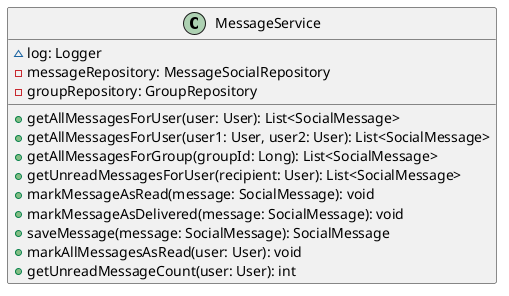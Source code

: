 @startuml
class MessageService [[java:edu.sru.cpsc.webshopping.service.MessageService]] {
	~log: Logger
	-messageRepository: MessageSocialRepository
	-groupRepository: GroupRepository
	+getAllMessagesForUser(user: User): List<SocialMessage>
	+getAllMessagesForUser(user1: User, user2: User): List<SocialMessage>
	+getAllMessagesForGroup(groupId: Long): List<SocialMessage>
	+getUnreadMessagesForUser(recipient: User): List<SocialMessage>
	+markMessageAsRead(message: SocialMessage): void
	+markMessageAsDelivered(message: SocialMessage): void
	+saveMessage(message: SocialMessage): SocialMessage
	+markAllMessagesAsRead(user: User): void
	+getUnreadMessageCount(user: User): int
}
@enduml